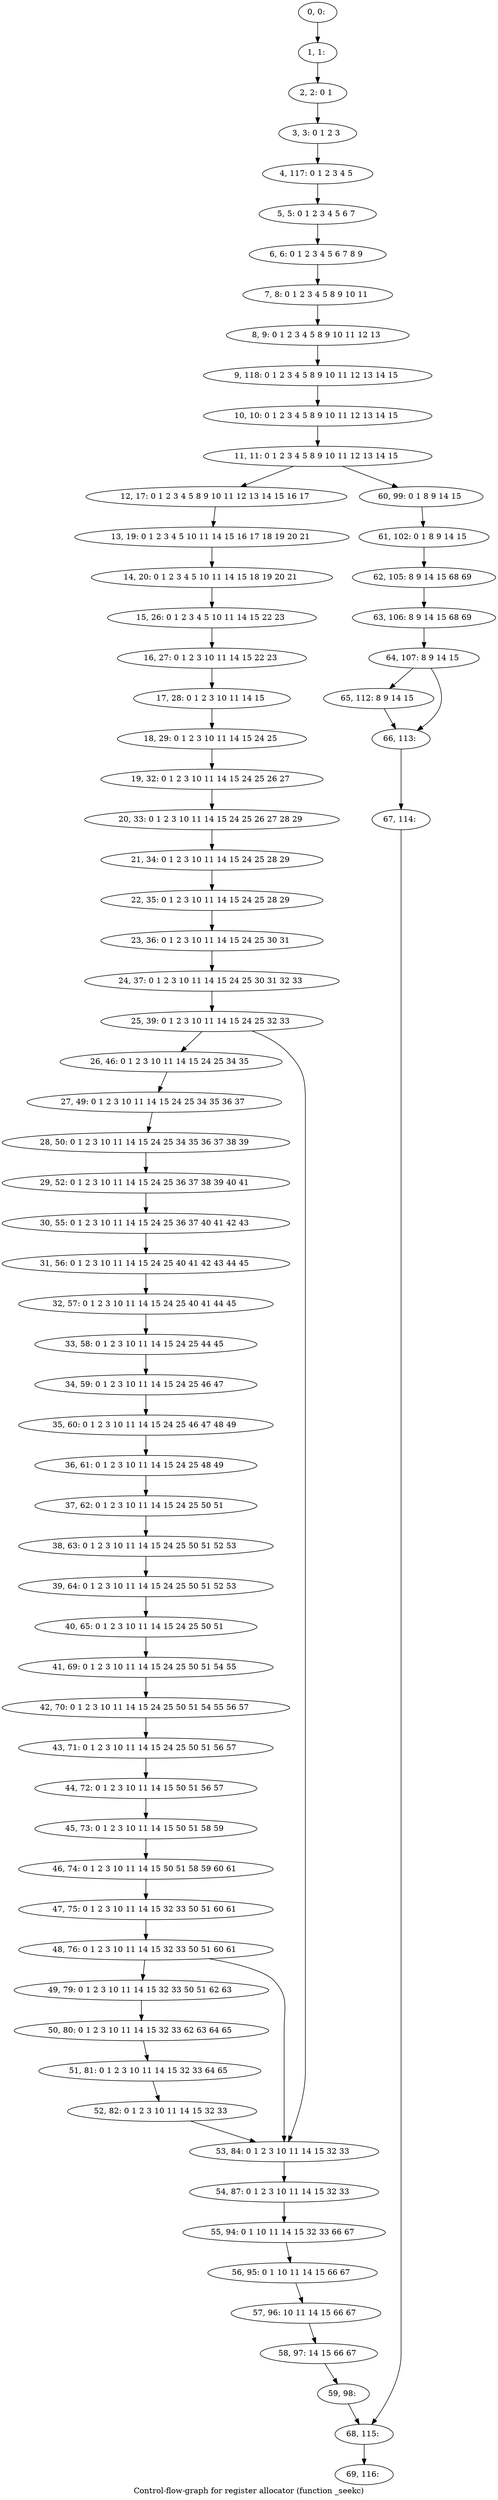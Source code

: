 digraph G {
graph [label="Control-flow-graph for register allocator (function _seekc)"]
0[label="0, 0: "];
1[label="1, 1: "];
2[label="2, 2: 0 1 "];
3[label="3, 3: 0 1 2 3 "];
4[label="4, 117: 0 1 2 3 4 5 "];
5[label="5, 5: 0 1 2 3 4 5 6 7 "];
6[label="6, 6: 0 1 2 3 4 5 6 7 8 9 "];
7[label="7, 8: 0 1 2 3 4 5 8 9 10 11 "];
8[label="8, 9: 0 1 2 3 4 5 8 9 10 11 12 13 "];
9[label="9, 118: 0 1 2 3 4 5 8 9 10 11 12 13 14 15 "];
10[label="10, 10: 0 1 2 3 4 5 8 9 10 11 12 13 14 15 "];
11[label="11, 11: 0 1 2 3 4 5 8 9 10 11 12 13 14 15 "];
12[label="12, 17: 0 1 2 3 4 5 8 9 10 11 12 13 14 15 16 17 "];
13[label="13, 19: 0 1 2 3 4 5 10 11 14 15 16 17 18 19 20 21 "];
14[label="14, 20: 0 1 2 3 4 5 10 11 14 15 18 19 20 21 "];
15[label="15, 26: 0 1 2 3 4 5 10 11 14 15 22 23 "];
16[label="16, 27: 0 1 2 3 10 11 14 15 22 23 "];
17[label="17, 28: 0 1 2 3 10 11 14 15 "];
18[label="18, 29: 0 1 2 3 10 11 14 15 24 25 "];
19[label="19, 32: 0 1 2 3 10 11 14 15 24 25 26 27 "];
20[label="20, 33: 0 1 2 3 10 11 14 15 24 25 26 27 28 29 "];
21[label="21, 34: 0 1 2 3 10 11 14 15 24 25 28 29 "];
22[label="22, 35: 0 1 2 3 10 11 14 15 24 25 28 29 "];
23[label="23, 36: 0 1 2 3 10 11 14 15 24 25 30 31 "];
24[label="24, 37: 0 1 2 3 10 11 14 15 24 25 30 31 32 33 "];
25[label="25, 39: 0 1 2 3 10 11 14 15 24 25 32 33 "];
26[label="26, 46: 0 1 2 3 10 11 14 15 24 25 34 35 "];
27[label="27, 49: 0 1 2 3 10 11 14 15 24 25 34 35 36 37 "];
28[label="28, 50: 0 1 2 3 10 11 14 15 24 25 34 35 36 37 38 39 "];
29[label="29, 52: 0 1 2 3 10 11 14 15 24 25 36 37 38 39 40 41 "];
30[label="30, 55: 0 1 2 3 10 11 14 15 24 25 36 37 40 41 42 43 "];
31[label="31, 56: 0 1 2 3 10 11 14 15 24 25 40 41 42 43 44 45 "];
32[label="32, 57: 0 1 2 3 10 11 14 15 24 25 40 41 44 45 "];
33[label="33, 58: 0 1 2 3 10 11 14 15 24 25 44 45 "];
34[label="34, 59: 0 1 2 3 10 11 14 15 24 25 46 47 "];
35[label="35, 60: 0 1 2 3 10 11 14 15 24 25 46 47 48 49 "];
36[label="36, 61: 0 1 2 3 10 11 14 15 24 25 48 49 "];
37[label="37, 62: 0 1 2 3 10 11 14 15 24 25 50 51 "];
38[label="38, 63: 0 1 2 3 10 11 14 15 24 25 50 51 52 53 "];
39[label="39, 64: 0 1 2 3 10 11 14 15 24 25 50 51 52 53 "];
40[label="40, 65: 0 1 2 3 10 11 14 15 24 25 50 51 "];
41[label="41, 69: 0 1 2 3 10 11 14 15 24 25 50 51 54 55 "];
42[label="42, 70: 0 1 2 3 10 11 14 15 24 25 50 51 54 55 56 57 "];
43[label="43, 71: 0 1 2 3 10 11 14 15 24 25 50 51 56 57 "];
44[label="44, 72: 0 1 2 3 10 11 14 15 50 51 56 57 "];
45[label="45, 73: 0 1 2 3 10 11 14 15 50 51 58 59 "];
46[label="46, 74: 0 1 2 3 10 11 14 15 50 51 58 59 60 61 "];
47[label="47, 75: 0 1 2 3 10 11 14 15 32 33 50 51 60 61 "];
48[label="48, 76: 0 1 2 3 10 11 14 15 32 33 50 51 60 61 "];
49[label="49, 79: 0 1 2 3 10 11 14 15 32 33 50 51 62 63 "];
50[label="50, 80: 0 1 2 3 10 11 14 15 32 33 62 63 64 65 "];
51[label="51, 81: 0 1 2 3 10 11 14 15 32 33 64 65 "];
52[label="52, 82: 0 1 2 3 10 11 14 15 32 33 "];
53[label="53, 84: 0 1 2 3 10 11 14 15 32 33 "];
54[label="54, 87: 0 1 2 3 10 11 14 15 32 33 "];
55[label="55, 94: 0 1 10 11 14 15 32 33 66 67 "];
56[label="56, 95: 0 1 10 11 14 15 66 67 "];
57[label="57, 96: 10 11 14 15 66 67 "];
58[label="58, 97: 14 15 66 67 "];
59[label="59, 98: "];
60[label="60, 99: 0 1 8 9 14 15 "];
61[label="61, 102: 0 1 8 9 14 15 "];
62[label="62, 105: 8 9 14 15 68 69 "];
63[label="63, 106: 8 9 14 15 68 69 "];
64[label="64, 107: 8 9 14 15 "];
65[label="65, 112: 8 9 14 15 "];
66[label="66, 113: "];
67[label="67, 114: "];
68[label="68, 115: "];
69[label="69, 116: "];
0->1 ;
1->2 ;
2->3 ;
3->4 ;
4->5 ;
5->6 ;
6->7 ;
7->8 ;
8->9 ;
9->10 ;
10->11 ;
11->12 ;
11->60 ;
12->13 ;
13->14 ;
14->15 ;
15->16 ;
16->17 ;
17->18 ;
18->19 ;
19->20 ;
20->21 ;
21->22 ;
22->23 ;
23->24 ;
24->25 ;
25->26 ;
25->53 ;
26->27 ;
27->28 ;
28->29 ;
29->30 ;
30->31 ;
31->32 ;
32->33 ;
33->34 ;
34->35 ;
35->36 ;
36->37 ;
37->38 ;
38->39 ;
39->40 ;
40->41 ;
41->42 ;
42->43 ;
43->44 ;
44->45 ;
45->46 ;
46->47 ;
47->48 ;
48->49 ;
48->53 ;
49->50 ;
50->51 ;
51->52 ;
52->53 ;
53->54 ;
54->55 ;
55->56 ;
56->57 ;
57->58 ;
58->59 ;
59->68 ;
60->61 ;
61->62 ;
62->63 ;
63->64 ;
64->65 ;
64->66 ;
65->66 ;
66->67 ;
67->68 ;
68->69 ;
}
